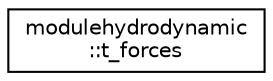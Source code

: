 digraph "Graphical Class Hierarchy"
{
 // LATEX_PDF_SIZE
  edge [fontname="Helvetica",fontsize="10",labelfontname="Helvetica",labelfontsize="10"];
  node [fontname="Helvetica",fontsize="10",shape=record];
  rankdir="LR";
  Node0 [label="modulehydrodynamic\l::t_forces",height=0.2,width=0.4,color="black", fillcolor="white", style="filled",URL="$structmodulehydrodynamic_1_1t__forces.html",tooltip=" "];
}
